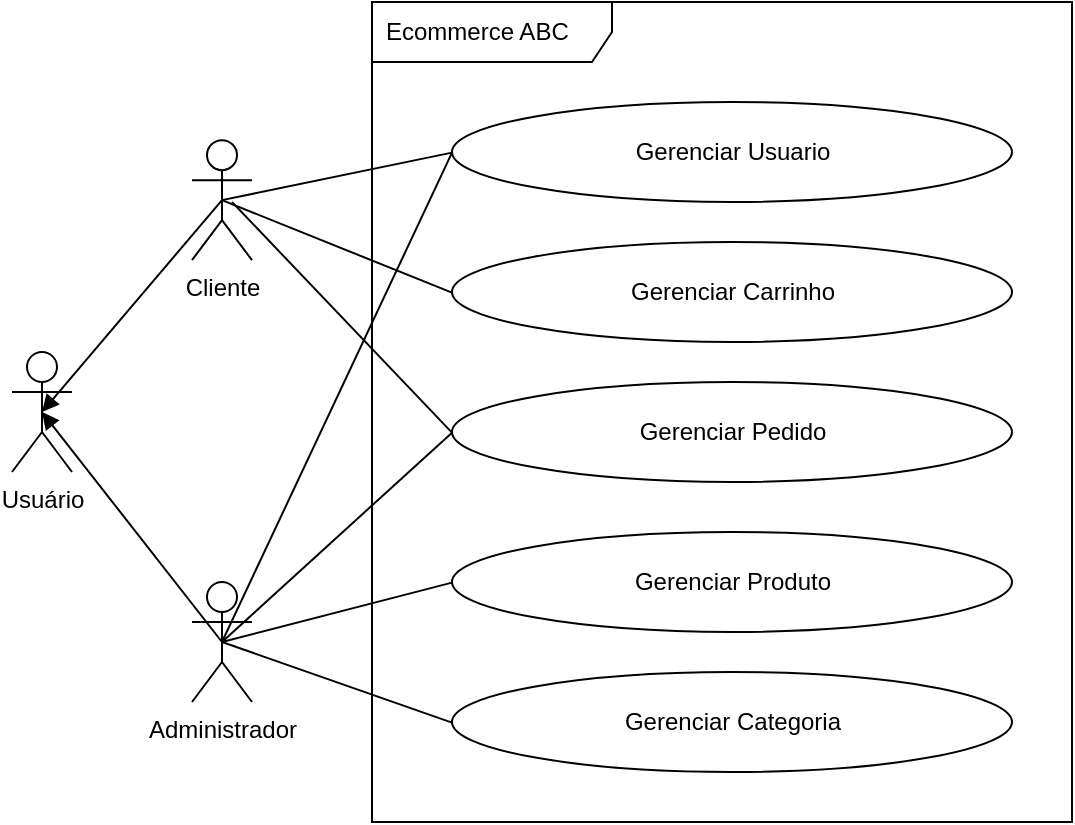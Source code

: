 <mxfile>
    <diagram id="9aFSi8XyiYPv80Z2Mk90" name="Visão Geral - Domínio">
        <mxGraphModel dx="629" dy="474" grid="1" gridSize="10" guides="1" tooltips="1" connect="1" arrows="1" fold="1" page="1" pageScale="1" pageWidth="850" pageHeight="1100" math="0" shadow="0">
            <root>
                <mxCell id="0"/>
                <mxCell id="1" parent="0"/>
                <mxCell id="R-j65hQYVnwH5NbF4BDl-1" value="Ecommerce ABC" style="shape=umlFrame;whiteSpace=wrap;html=1;width=120;height=30;boundedLbl=1;verticalAlign=middle;align=left;spacingLeft=5;" parent="1" vertex="1">
                    <mxGeometry x="190" y="40" width="350" height="410" as="geometry"/>
                </mxCell>
                <mxCell id="R-j65hQYVnwH5NbF4BDl-8" style="edgeStyle=none;html=1;exitX=0.5;exitY=0.5;exitDx=0;exitDy=0;exitPerimeter=0;entryX=0.5;entryY=0.5;entryDx=0;entryDy=0;entryPerimeter=0;endArrow=block;endFill=1;" parent="1" source="R-j65hQYVnwH5NbF4BDl-2" target="R-j65hQYVnwH5NbF4BDl-5" edge="1">
                    <mxGeometry relative="1" as="geometry"/>
                </mxCell>
                <mxCell id="R-j65hQYVnwH5NbF4BDl-2" value="Cliente" style="shape=umlActor;verticalLabelPosition=bottom;verticalAlign=top;html=1;" parent="1" vertex="1">
                    <mxGeometry x="100" y="109.07" width="30" height="60" as="geometry"/>
                </mxCell>
                <mxCell id="R-j65hQYVnwH5NbF4BDl-9" style="edgeStyle=none;html=1;exitX=0.5;exitY=0.5;exitDx=0;exitDy=0;exitPerimeter=0;entryX=0.5;entryY=0.5;entryDx=0;entryDy=0;entryPerimeter=0;endArrow=block;endFill=1;" parent="1" source="R-j65hQYVnwH5NbF4BDl-3" target="R-j65hQYVnwH5NbF4BDl-5" edge="1">
                    <mxGeometry relative="1" as="geometry"/>
                </mxCell>
                <mxCell id="R-j65hQYVnwH5NbF4BDl-3" value="Administrador" style="shape=umlActor;verticalLabelPosition=bottom;verticalAlign=top;html=1;" parent="1" vertex="1">
                    <mxGeometry x="100" y="330" width="30" height="60" as="geometry"/>
                </mxCell>
                <mxCell id="R-j65hQYVnwH5NbF4BDl-5" value="Usuário" style="shape=umlActor;verticalLabelPosition=bottom;verticalAlign=top;html=1;" parent="1" vertex="1">
                    <mxGeometry x="10" y="215" width="30" height="60" as="geometry"/>
                </mxCell>
                <mxCell id="R-j65hQYVnwH5NbF4BDl-10" value="" style="shape=ellipse;container=1;horizontal=1;horizontalStack=0;resizeParent=1;resizeParentMax=0;resizeLast=0;html=1;dashed=0;collapsible=0;" parent="1" vertex="1">
                    <mxGeometry x="230" y="90" width="280" height="50" as="geometry"/>
                </mxCell>
                <mxCell id="R-j65hQYVnwH5NbF4BDl-11" value="Gerenciar Usuario" style="html=1;strokeColor=none;fillColor=none;align=center;verticalAlign=middle;rotatable=0;" parent="R-j65hQYVnwH5NbF4BDl-10" vertex="1">
                    <mxGeometry y="19.071" width="280.0" height="12.5" as="geometry"/>
                </mxCell>
                <mxCell id="R-j65hQYVnwH5NbF4BDl-15" value="" style="shape=ellipse;container=1;horizontal=1;horizontalStack=0;resizeParent=1;resizeParentMax=0;resizeLast=0;html=1;dashed=0;collapsible=0;" parent="1" vertex="1">
                    <mxGeometry x="230" y="160" width="280" height="50" as="geometry"/>
                </mxCell>
                <mxCell id="R-j65hQYVnwH5NbF4BDl-16" value="Gerenciar Carrinho" style="html=1;strokeColor=none;fillColor=none;align=center;verticalAlign=middle;rotatable=0;" parent="R-j65hQYVnwH5NbF4BDl-15" vertex="1">
                    <mxGeometry y="19.071" width="280.0" height="12.5" as="geometry"/>
                </mxCell>
                <mxCell id="R-j65hQYVnwH5NbF4BDl-17" value="" style="shape=ellipse;container=1;horizontal=1;horizontalStack=0;resizeParent=1;resizeParentMax=0;resizeLast=0;html=1;dashed=0;collapsible=0;" parent="1" vertex="1">
                    <mxGeometry x="230" y="230" width="280" height="50" as="geometry"/>
                </mxCell>
                <mxCell id="R-j65hQYVnwH5NbF4BDl-18" value="Gerenciar Pedido" style="html=1;strokeColor=none;fillColor=none;align=center;verticalAlign=middle;rotatable=0;" parent="R-j65hQYVnwH5NbF4BDl-17" vertex="1">
                    <mxGeometry y="19.071" width="280.0" height="12.5" as="geometry"/>
                </mxCell>
                <mxCell id="R-j65hQYVnwH5NbF4BDl-20" value="" style="shape=ellipse;container=1;horizontal=1;horizontalStack=0;resizeParent=1;resizeParentMax=0;resizeLast=0;html=1;dashed=0;collapsible=0;" parent="1" vertex="1">
                    <mxGeometry x="230" y="305" width="280" height="50" as="geometry"/>
                </mxCell>
                <mxCell id="R-j65hQYVnwH5NbF4BDl-21" value="Gerenciar Produto" style="html=1;strokeColor=none;fillColor=none;align=center;verticalAlign=middle;rotatable=0;" parent="R-j65hQYVnwH5NbF4BDl-20" vertex="1">
                    <mxGeometry y="19.071" width="280.0" height="12.5" as="geometry"/>
                </mxCell>
                <mxCell id="R-j65hQYVnwH5NbF4BDl-22" value="" style="shape=ellipse;container=1;horizontal=1;horizontalStack=0;resizeParent=1;resizeParentMax=0;resizeLast=0;html=1;dashed=0;collapsible=0;" parent="1" vertex="1">
                    <mxGeometry x="230" y="375" width="280" height="50" as="geometry"/>
                </mxCell>
                <mxCell id="R-j65hQYVnwH5NbF4BDl-23" value="Gerenciar Categoria" style="html=1;strokeColor=none;fillColor=none;align=center;verticalAlign=middle;rotatable=0;" parent="R-j65hQYVnwH5NbF4BDl-22" vertex="1">
                    <mxGeometry y="19.071" width="280.0" height="12.5" as="geometry"/>
                </mxCell>
                <mxCell id="R-j65hQYVnwH5NbF4BDl-24" style="edgeStyle=none;html=1;exitX=0;exitY=0.5;exitDx=0;exitDy=0;entryX=0.5;entryY=0.5;entryDx=0;entryDy=0;entryPerimeter=0;endArrow=none;endFill=0;" parent="1" source="R-j65hQYVnwH5NbF4BDl-11" target="R-j65hQYVnwH5NbF4BDl-2" edge="1">
                    <mxGeometry relative="1" as="geometry"/>
                </mxCell>
                <mxCell id="R-j65hQYVnwH5NbF4BDl-25" style="edgeStyle=none;html=1;exitX=0;exitY=0.5;exitDx=0;exitDy=0;entryX=0.5;entryY=0.5;entryDx=0;entryDy=0;entryPerimeter=0;endArrow=none;endFill=0;" parent="1" source="R-j65hQYVnwH5NbF4BDl-11" target="R-j65hQYVnwH5NbF4BDl-3" edge="1">
                    <mxGeometry relative="1" as="geometry"/>
                </mxCell>
                <mxCell id="R-j65hQYVnwH5NbF4BDl-29" style="edgeStyle=none;html=1;exitX=0;exitY=0.5;exitDx=0;exitDy=0;entryX=0.5;entryY=0.5;entryDx=0;entryDy=0;entryPerimeter=0;endArrow=none;endFill=0;" parent="1" source="R-j65hQYVnwH5NbF4BDl-16" target="R-j65hQYVnwH5NbF4BDl-2" edge="1">
                    <mxGeometry relative="1" as="geometry"/>
                </mxCell>
                <mxCell id="R-j65hQYVnwH5NbF4BDl-30" style="edgeStyle=none;html=1;exitX=0;exitY=0.5;exitDx=0;exitDy=0;endArrow=none;endFill=0;" parent="1" source="R-j65hQYVnwH5NbF4BDl-18" edge="1">
                    <mxGeometry relative="1" as="geometry">
                        <mxPoint x="120" y="140" as="targetPoint"/>
                    </mxGeometry>
                </mxCell>
                <mxCell id="R-j65hQYVnwH5NbF4BDl-31" style="edgeStyle=none;html=1;exitX=0;exitY=0.5;exitDx=0;exitDy=0;entryX=0.5;entryY=0.5;entryDx=0;entryDy=0;entryPerimeter=0;endArrow=none;endFill=0;" parent="1" source="R-j65hQYVnwH5NbF4BDl-18" target="R-j65hQYVnwH5NbF4BDl-3" edge="1">
                    <mxGeometry relative="1" as="geometry"/>
                </mxCell>
                <mxCell id="R-j65hQYVnwH5NbF4BDl-32" style="edgeStyle=none;html=1;exitX=0;exitY=0.5;exitDx=0;exitDy=0;endArrow=none;endFill=0;entryX=0.5;entryY=0.5;entryDx=0;entryDy=0;entryPerimeter=0;" parent="1" source="R-j65hQYVnwH5NbF4BDl-21" target="R-j65hQYVnwH5NbF4BDl-3" edge="1">
                    <mxGeometry relative="1" as="geometry">
                        <mxPoint x="120" y="360" as="targetPoint"/>
                    </mxGeometry>
                </mxCell>
                <mxCell id="R-j65hQYVnwH5NbF4BDl-33" style="edgeStyle=none;html=1;exitX=0;exitY=0.5;exitDx=0;exitDy=0;entryX=0.5;entryY=0.5;entryDx=0;entryDy=0;entryPerimeter=0;endArrow=none;endFill=0;" parent="1" source="R-j65hQYVnwH5NbF4BDl-23" target="R-j65hQYVnwH5NbF4BDl-3" edge="1">
                    <mxGeometry relative="1" as="geometry"/>
                </mxCell>
            </root>
        </mxGraphModel>
    </diagram>
    <diagram id="716YB2Dg7-pcS5Y_QKZl" name="Subdomínio - Catálogo">
        <mxGraphModel dx="1898" dy="790" grid="1" gridSize="10" guides="1" tooltips="1" connect="1" arrows="1" fold="1" page="1" pageScale="1" pageWidth="850" pageHeight="1100" math="0" shadow="0">
            <root>
                <mxCell id="0"/>
                <mxCell id="1" parent="0"/>
                <mxCell id="tKfVfG1xGBaXC-HzcsxZ-1" value="Subdomínio - Catálogo" style="shape=umlFrame;whiteSpace=wrap;html=1;width=160;height=20;boundedLbl=1;verticalAlign=middle;align=left;spacingLeft=5;" parent="1" vertex="1">
                    <mxGeometry x="120" y="20" width="870" height="670" as="geometry"/>
                </mxCell>
                <mxCell id="yp5IJCPN09S-dbZFv62W-1" value="Administrador" style="shape=umlActor;verticalLabelPosition=bottom;verticalAlign=top;html=1;" parent="1" vertex="1">
                    <mxGeometry x="20" y="260" width="30" height="60" as="geometry"/>
                </mxCell>
                <mxCell id="eK-2ITGQcMqE1jckiWE5-1" value="" style="shape=ellipse;container=1;horizontal=1;horizontalStack=0;resizeParent=1;resizeParentMax=0;resizeLast=0;html=1;dashed=0;collapsible=0;" parent="1" vertex="1">
                    <mxGeometry x="157.5" y="390" width="162.5" height="50" as="geometry"/>
                </mxCell>
                <mxCell id="eK-2ITGQcMqE1jckiWE5-2" value="Gerenciar Produto" style="html=1;strokeColor=none;fillColor=none;align=center;verticalAlign=middle;rotatable=0;" parent="eK-2ITGQcMqE1jckiWE5-1" vertex="1">
                    <mxGeometry y="18.75" width="162.5" height="12.5" as="geometry"/>
                </mxCell>
                <mxCell id="Z4Kiy15n2q88AtZl7ycB-1" value="" style="shape=ellipse;container=1;horizontal=1;horizontalStack=0;resizeParent=1;resizeParentMax=0;resizeLast=0;html=1;dashed=0;collapsible=0;" parent="1" vertex="1">
                    <mxGeometry x="157.5" y="120" width="162.5" height="50" as="geometry"/>
                </mxCell>
                <mxCell id="Z4Kiy15n2q88AtZl7ycB-2" value="Gerenciar Categoria" style="html=1;strokeColor=none;fillColor=none;align=center;verticalAlign=middle;rotatable=0;" parent="Z4Kiy15n2q88AtZl7ycB-1" vertex="1">
                    <mxGeometry y="19.071" width="162.5" height="12.5" as="geometry"/>
                </mxCell>
                <mxCell id="PNXjpcxZw4XulrnSl6c8-1" value="" style="shape=ellipse;container=1;horizontal=1;horizontalStack=0;resizeParent=1;resizeParentMax=0;resizeLast=0;html=1;dashed=0;collapsible=0;" parent="1" vertex="1">
                    <mxGeometry x="360" y="50" width="120" height="50" as="geometry"/>
                </mxCell>
                <mxCell id="PNXjpcxZw4XulrnSl6c8-2" value="Criar Categoria" style="html=1;strokeColor=none;fillColor=none;align=center;verticalAlign=middle;rotatable=0;" parent="PNXjpcxZw4XulrnSl6c8-1" vertex="1">
                    <mxGeometry y="19.071" width="120" height="12.5" as="geometry"/>
                </mxCell>
                <mxCell id="PNXjpcxZw4XulrnSl6c8-3" value="&amp;lt;&amp;lt;extend&amp;gt;&amp;gt;" style="html=1;verticalAlign=bottom;labelBackgroundColor=none;endArrow=open;endFill=0;dashed=1;exitX=0;exitY=0.75;exitDx=0;exitDy=0;entryX=0.845;entryY=0.152;entryDx=0;entryDy=0;entryPerimeter=0;" parent="1" source="PNXjpcxZw4XulrnSl6c8-2" target="Z4Kiy15n2q88AtZl7ycB-1" edge="1">
                    <mxGeometry width="160" relative="1" as="geometry">
                        <mxPoint x="360" y="160" as="sourcePoint"/>
                        <mxPoint x="520" y="160" as="targetPoint"/>
                    </mxGeometry>
                </mxCell>
                <mxCell id="PNXjpcxZw4XulrnSl6c8-4" value="" style="shape=ellipse;container=1;horizontal=1;horizontalStack=0;resizeParent=1;resizeParentMax=0;resizeLast=0;html=1;dashed=0;collapsible=0;" parent="1" vertex="1">
                    <mxGeometry x="360" y="110" width="120" height="50" as="geometry"/>
                </mxCell>
                <mxCell id="PNXjpcxZw4XulrnSl6c8-5" value="Recuperar Categoria" style="html=1;strokeColor=none;fillColor=none;align=center;verticalAlign=middle;rotatable=0;" parent="PNXjpcxZw4XulrnSl6c8-4" vertex="1">
                    <mxGeometry y="19.071" width="120" height="12.5" as="geometry"/>
                </mxCell>
                <mxCell id="PNXjpcxZw4XulrnSl6c8-6" value="" style="shape=ellipse;container=1;horizontal=1;horizontalStack=0;resizeParent=1;resizeParentMax=0;resizeLast=0;html=1;dashed=0;collapsible=0;" parent="1" vertex="1">
                    <mxGeometry x="360" y="170" width="120" height="50" as="geometry"/>
                </mxCell>
                <mxCell id="PNXjpcxZw4XulrnSl6c8-7" value="Atualizar Categoria" style="html=1;strokeColor=none;fillColor=none;align=center;verticalAlign=middle;rotatable=0;" parent="PNXjpcxZw4XulrnSl6c8-6" vertex="1">
                    <mxGeometry y="19.071" width="120" height="12.5" as="geometry"/>
                </mxCell>
                <mxCell id="PNXjpcxZw4XulrnSl6c8-8" value="" style="shape=ellipse;container=1;horizontal=1;horizontalStack=0;resizeParent=1;resizeParentMax=0;resizeLast=0;html=1;dashed=0;collapsible=0;" parent="1" vertex="1">
                    <mxGeometry x="360" y="230" width="120" height="50" as="geometry"/>
                </mxCell>
                <mxCell id="PNXjpcxZw4XulrnSl6c8-9" value="Deletar Categoria" style="html=1;strokeColor=none;fillColor=none;align=center;verticalAlign=middle;rotatable=0;" parent="PNXjpcxZw4XulrnSl6c8-8" vertex="1">
                    <mxGeometry y="19.071" width="120" height="12.5" as="geometry"/>
                </mxCell>
                <mxCell id="PNXjpcxZw4XulrnSl6c8-12" value="&amp;lt;&amp;lt;extend&amp;gt;&amp;gt;" style="html=1;verticalAlign=bottom;labelBackgroundColor=none;endArrow=open;endFill=0;dashed=1;exitX=0;exitY=0.5;exitDx=0;exitDy=0;entryX=1;entryY=0.5;entryDx=0;entryDy=0;" parent="1" source="PNXjpcxZw4XulrnSl6c8-5" target="Z4Kiy15n2q88AtZl7ycB-2" edge="1">
                    <mxGeometry width="160" relative="1" as="geometry">
                        <mxPoint x="370" y="88.446" as="sourcePoint"/>
                        <mxPoint x="304.812" y="137.6" as="targetPoint"/>
                    </mxGeometry>
                </mxCell>
                <mxCell id="PNXjpcxZw4XulrnSl6c8-13" value="&amp;lt;&amp;lt;extend&amp;gt;&amp;gt;" style="html=1;verticalAlign=bottom;labelBackgroundColor=none;endArrow=open;endFill=0;dashed=1;exitX=0;exitY=0.5;exitDx=0;exitDy=0;entryX=0.952;entryY=0.749;entryDx=0;entryDy=0;entryPerimeter=0;" parent="1" source="PNXjpcxZw4XulrnSl6c8-7" target="Z4Kiy15n2q88AtZl7ycB-1" edge="1">
                    <mxGeometry width="160" relative="1" as="geometry">
                        <mxPoint x="370" y="145.321" as="sourcePoint"/>
                        <mxPoint x="330" y="155.321" as="targetPoint"/>
                    </mxGeometry>
                </mxCell>
                <mxCell id="PNXjpcxZw4XulrnSl6c8-14" value="&amp;lt;&amp;lt;extend&amp;gt;&amp;gt;" style="html=1;verticalAlign=bottom;labelBackgroundColor=none;endArrow=open;endFill=0;dashed=1;exitX=0;exitY=0.5;exitDx=0;exitDy=0;entryX=0.815;entryY=1;entryDx=0;entryDy=0;entryPerimeter=0;" parent="1" source="PNXjpcxZw4XulrnSl6c8-9" target="Z4Kiy15n2q88AtZl7ycB-1" edge="1">
                    <mxGeometry width="160" relative="1" as="geometry">
                        <mxPoint x="370" y="205.321" as="sourcePoint"/>
                        <mxPoint x="322.2" y="167.45" as="targetPoint"/>
                    </mxGeometry>
                </mxCell>
                <mxCell id="PNXjpcxZw4XulrnSl6c8-15" style="edgeStyle=none;html=1;exitX=0;exitY=0.5;exitDx=0;exitDy=0;entryX=0.5;entryY=0.5;entryDx=0;entryDy=0;entryPerimeter=0;endArrow=none;endFill=0;" parent="1" source="Z4Kiy15n2q88AtZl7ycB-2" target="yp5IJCPN09S-dbZFv62W-1" edge="1">
                    <mxGeometry relative="1" as="geometry"/>
                </mxCell>
                <mxCell id="smeNvM0VL0kur7-tEHMo-1" value="" style="shape=ellipse;container=1;horizontal=1;horizontalStack=0;resizeParent=1;resizeParentMax=0;resizeLast=0;html=1;dashed=0;collapsible=0;" parent="1" vertex="1">
                    <mxGeometry x="540" y="60" width="190" height="50" as="geometry"/>
                </mxCell>
                <mxCell id="smeNvM0VL0kur7-tEHMo-2" value="Recuperar Categoria por ID" style="html=1;strokeColor=none;fillColor=none;align=center;verticalAlign=middle;rotatable=0;" parent="smeNvM0VL0kur7-tEHMo-1" vertex="1">
                    <mxGeometry y="19.071" width="190" height="12.5" as="geometry"/>
                </mxCell>
                <mxCell id="smeNvM0VL0kur7-tEHMo-3" value="" style="shape=ellipse;container=1;horizontal=1;horizontalStack=0;resizeParent=1;resizeParentMax=0;resizeLast=0;html=1;dashed=0;collapsible=0;" parent="1" vertex="1">
                    <mxGeometry x="540" y="120" width="190" height="50" as="geometry"/>
                </mxCell>
                <mxCell id="smeNvM0VL0kur7-tEHMo-4" value="Recuperar Categoria por Filtro" style="html=1;strokeColor=none;fillColor=none;align=center;verticalAlign=middle;rotatable=0;" parent="smeNvM0VL0kur7-tEHMo-3" vertex="1">
                    <mxGeometry y="19.071" width="190" height="12.5" as="geometry"/>
                </mxCell>
                <mxCell id="smeNvM0VL0kur7-tEHMo-5" style="edgeStyle=none;html=1;exitX=0;exitY=0.25;exitDx=0;exitDy=0;entryX=1;entryY=0.25;entryDx=0;entryDy=0;endArrow=block;endFill=1;" parent="1" source="smeNvM0VL0kur7-tEHMo-2" target="PNXjpcxZw4XulrnSl6c8-5" edge="1">
                    <mxGeometry relative="1" as="geometry"/>
                </mxCell>
                <mxCell id="smeNvM0VL0kur7-tEHMo-6" style="edgeStyle=none;html=1;exitX=0;exitY=0.5;exitDx=0;exitDy=0;entryX=1;entryY=0.25;entryDx=0;entryDy=0;endArrow=block;endFill=1;" parent="1" source="smeNvM0VL0kur7-tEHMo-4" target="PNXjpcxZw4XulrnSl6c8-5" edge="1">
                    <mxGeometry relative="1" as="geometry"/>
                </mxCell>
                <mxCell id="smeNvM0VL0kur7-tEHMo-7" value="" style="shape=ellipse;container=1;horizontal=1;horizontalStack=0;resizeParent=1;resizeParentMax=0;resizeLast=0;html=1;dashed=0;collapsible=0;" parent="1" vertex="1">
                    <mxGeometry x="360" y="330" width="120" height="50" as="geometry"/>
                </mxCell>
                <mxCell id="smeNvM0VL0kur7-tEHMo-8" value="Criar Produto" style="html=1;strokeColor=none;fillColor=none;align=center;verticalAlign=middle;rotatable=0;" parent="smeNvM0VL0kur7-tEHMo-7" vertex="1">
                    <mxGeometry y="19.071" width="120" height="12.5" as="geometry"/>
                </mxCell>
                <mxCell id="smeNvM0VL0kur7-tEHMo-9" value="" style="shape=ellipse;container=1;horizontal=1;horizontalStack=0;resizeParent=1;resizeParentMax=0;resizeLast=0;html=1;dashed=0;collapsible=0;" parent="1" vertex="1">
                    <mxGeometry x="360" y="390" width="120" height="50" as="geometry"/>
                </mxCell>
                <mxCell id="smeNvM0VL0kur7-tEHMo-10" value="Recuperar Produto" style="html=1;strokeColor=none;fillColor=none;align=center;verticalAlign=middle;rotatable=0;" parent="smeNvM0VL0kur7-tEHMo-9" vertex="1">
                    <mxGeometry y="19.071" width="120" height="12.5" as="geometry"/>
                </mxCell>
                <mxCell id="smeNvM0VL0kur7-tEHMo-11" value="" style="shape=ellipse;container=1;horizontal=1;horizontalStack=0;resizeParent=1;resizeParentMax=0;resizeLast=0;html=1;dashed=0;collapsible=0;" parent="1" vertex="1">
                    <mxGeometry x="360" y="450" width="120" height="50" as="geometry"/>
                </mxCell>
                <mxCell id="smeNvM0VL0kur7-tEHMo-12" value="Atualizar Produto" style="html=1;strokeColor=none;fillColor=none;align=center;verticalAlign=middle;rotatable=0;" parent="smeNvM0VL0kur7-tEHMo-11" vertex="1">
                    <mxGeometry y="19.071" width="120" height="12.5" as="geometry"/>
                </mxCell>
                <mxCell id="smeNvM0VL0kur7-tEHMo-13" value="" style="shape=ellipse;container=1;horizontal=1;horizontalStack=0;resizeParent=1;resizeParentMax=0;resizeLast=0;html=1;dashed=0;collapsible=0;" parent="1" vertex="1">
                    <mxGeometry x="360" y="510" width="120" height="50" as="geometry"/>
                </mxCell>
                <mxCell id="smeNvM0VL0kur7-tEHMo-14" value="Deletar Produto" style="html=1;strokeColor=none;fillColor=none;align=center;verticalAlign=middle;rotatable=0;" parent="smeNvM0VL0kur7-tEHMo-13" vertex="1">
                    <mxGeometry y="19.071" width="120" height="12.5" as="geometry"/>
                </mxCell>
                <mxCell id="smeNvM0VL0kur7-tEHMo-17" value="&amp;lt;&amp;lt;extend&amp;gt;&amp;gt;" style="html=1;verticalAlign=bottom;labelBackgroundColor=none;endArrow=open;endFill=0;dashed=1;exitX=0;exitY=0.25;exitDx=0;exitDy=0;entryX=0.92;entryY=0.183;entryDx=0;entryDy=0;entryPerimeter=0;" parent="1" source="smeNvM0VL0kur7-tEHMo-8" target="eK-2ITGQcMqE1jckiWE5-1" edge="1">
                    <mxGeometry width="160" relative="1" as="geometry">
                        <mxPoint x="190" y="320" as="sourcePoint"/>
                        <mxPoint x="350" y="320" as="targetPoint"/>
                    </mxGeometry>
                </mxCell>
                <mxCell id="smeNvM0VL0kur7-tEHMo-18" value="&amp;lt;&amp;lt;extend&amp;gt;&amp;gt;" style="html=1;verticalAlign=bottom;labelBackgroundColor=none;endArrow=open;endFill=0;dashed=1;exitX=0;exitY=0.25;exitDx=0;exitDy=0;entryX=0.92;entryY=0.183;entryDx=0;entryDy=0;entryPerimeter=0;" parent="1" source="smeNvM0VL0kur7-tEHMo-10" edge="1">
                    <mxGeometry width="160" relative="1" as="geometry">
                        <mxPoint x="370" y="362.196" as="sourcePoint"/>
                        <mxPoint x="317" y="409.15" as="targetPoint"/>
                    </mxGeometry>
                </mxCell>
                <mxCell id="smeNvM0VL0kur7-tEHMo-19" value="&amp;lt;&amp;lt;extend&amp;gt;&amp;gt;" style="html=1;verticalAlign=bottom;labelBackgroundColor=none;endArrow=open;endFill=0;dashed=1;exitX=0;exitY=0.5;exitDx=0;exitDy=0;entryX=1;entryY=1;entryDx=0;entryDy=0;" parent="1" source="smeNvM0VL0kur7-tEHMo-12" target="eK-2ITGQcMqE1jckiWE5-2" edge="1">
                    <mxGeometry width="160" relative="1" as="geometry">
                        <mxPoint x="370" y="422.196" as="sourcePoint"/>
                        <mxPoint x="327" y="419.15" as="targetPoint"/>
                    </mxGeometry>
                </mxCell>
                <mxCell id="smeNvM0VL0kur7-tEHMo-21" value="&amp;lt;&amp;lt;extend&amp;gt;&amp;gt;" style="html=1;verticalAlign=bottom;labelBackgroundColor=none;endArrow=open;endFill=0;dashed=1;exitX=0;exitY=0.5;exitDx=0;exitDy=0;entryX=0.95;entryY=0.71;entryDx=0;entryDy=0;entryPerimeter=0;" parent="1" source="smeNvM0VL0kur7-tEHMo-14" target="eK-2ITGQcMqE1jckiWE5-1" edge="1">
                    <mxGeometry width="160" relative="1" as="geometry">
                        <mxPoint x="370" y="485.321" as="sourcePoint"/>
                        <mxPoint x="330.0" y="431.25" as="targetPoint"/>
                    </mxGeometry>
                </mxCell>
                <mxCell id="smeNvM0VL0kur7-tEHMo-22" style="edgeStyle=none;html=1;exitX=0;exitY=0.5;exitDx=0;exitDy=0;entryX=0.5;entryY=0.5;entryDx=0;entryDy=0;entryPerimeter=0;endArrow=none;endFill=0;" parent="1" source="eK-2ITGQcMqE1jckiWE5-2" target="yp5IJCPN09S-dbZFv62W-1" edge="1">
                    <mxGeometry relative="1" as="geometry"/>
                </mxCell>
                <mxCell id="smeNvM0VL0kur7-tEHMo-23" value="" style="shape=ellipse;container=1;horizontal=1;horizontalStack=0;resizeParent=1;resizeParentMax=0;resizeLast=0;html=1;dashed=0;collapsible=0;" parent="1" vertex="1">
                    <mxGeometry x="550" y="358.75" width="190" height="50" as="geometry"/>
                </mxCell>
                <mxCell id="smeNvM0VL0kur7-tEHMo-24" value="Recuperar Produto por ID" style="html=1;strokeColor=none;fillColor=none;align=center;verticalAlign=middle;rotatable=0;" parent="smeNvM0VL0kur7-tEHMo-23" vertex="1">
                    <mxGeometry y="19.071" width="190" height="12.5" as="geometry"/>
                </mxCell>
                <mxCell id="smeNvM0VL0kur7-tEHMo-25" value="" style="shape=ellipse;container=1;horizontal=1;horizontalStack=0;resizeParent=1;resizeParentMax=0;resizeLast=0;html=1;dashed=0;collapsible=0;" parent="1" vertex="1">
                    <mxGeometry x="550" y="419.07" width="190" height="50" as="geometry"/>
                </mxCell>
                <mxCell id="smeNvM0VL0kur7-tEHMo-26" value="Recuperar Produto por Filtro" style="html=1;strokeColor=none;fillColor=none;align=center;verticalAlign=middle;rotatable=0;" parent="smeNvM0VL0kur7-tEHMo-25" vertex="1">
                    <mxGeometry y="19.071" width="190" height="12.5" as="geometry"/>
                </mxCell>
                <mxCell id="smeNvM0VL0kur7-tEHMo-27" style="edgeStyle=none;html=1;exitX=0;exitY=0.5;exitDx=0;exitDy=0;entryX=1;entryY=0;entryDx=0;entryDy=0;endArrow=block;endFill=1;" parent="1" source="smeNvM0VL0kur7-tEHMo-24" target="smeNvM0VL0kur7-tEHMo-10" edge="1">
                    <mxGeometry relative="1" as="geometry"/>
                </mxCell>
                <mxCell id="smeNvM0VL0kur7-tEHMo-28" style="edgeStyle=none;html=1;exitX=0;exitY=0.25;exitDx=0;exitDy=0;entryX=1;entryY=0.75;entryDx=0;entryDy=0;endArrow=block;endFill=1;" parent="1" source="smeNvM0VL0kur7-tEHMo-26" target="smeNvM0VL0kur7-tEHMo-10" edge="1">
                    <mxGeometry relative="1" as="geometry"/>
                </mxCell>
                <mxCell id="smeNvM0VL0kur7-tEHMo-29" value="" style="shape=ellipse;container=1;horizontal=1;horizontalStack=0;resizeParent=1;resizeParentMax=0;resizeLast=0;html=1;dashed=0;collapsible=0;" parent="1" vertex="1">
                    <mxGeometry x="780" y="419.07" width="200" height="50" as="geometry"/>
                </mxCell>
                <mxCell id="smeNvM0VL0kur7-tEHMo-30" value="Recuperar Produto por Categoria" style="html=1;strokeColor=none;fillColor=none;align=center;verticalAlign=middle;rotatable=0;" parent="smeNvM0VL0kur7-tEHMo-29" vertex="1">
                    <mxGeometry y="19.071" width="200" height="12.5" as="geometry"/>
                </mxCell>
                <mxCell id="smeNvM0VL0kur7-tEHMo-31" style="edgeStyle=none;html=1;exitX=0;exitY=0.5;exitDx=0;exitDy=0;entryX=1;entryY=0.5;entryDx=0;entryDy=0;endArrow=block;endFill=1;" parent="1" source="smeNvM0VL0kur7-tEHMo-30" target="smeNvM0VL0kur7-tEHMo-26" edge="1">
                    <mxGeometry relative="1" as="geometry"/>
                </mxCell>
                <mxCell id="smeNvM0VL0kur7-tEHMo-32" value="" style="shape=ellipse;container=1;horizontal=1;horizontalStack=0;resizeParent=1;resizeParentMax=0;resizeLast=0;html=1;dashed=0;collapsible=0;" parent="1" vertex="1">
                    <mxGeometry x="350" y="580" width="120" height="50" as="geometry"/>
                </mxCell>
                <mxCell id="smeNvM0VL0kur7-tEHMo-33" value="Adicionar Categoria" style="html=1;strokeColor=none;fillColor=none;align=center;verticalAlign=middle;rotatable=0;" parent="smeNvM0VL0kur7-tEHMo-32" vertex="1">
                    <mxGeometry y="19.071" width="120" height="12.5" as="geometry"/>
                </mxCell>
                <mxCell id="smeNvM0VL0kur7-tEHMo-34" value="&amp;lt;&amp;lt;extend&amp;gt;&amp;gt;" style="html=1;verticalAlign=bottom;labelBackgroundColor=none;endArrow=open;endFill=0;dashed=1;exitX=0;exitY=0.5;exitDx=0;exitDy=0;entryX=0.873;entryY=0.877;entryDx=0;entryDy=0;entryPerimeter=0;" parent="1" source="smeNvM0VL0kur7-tEHMo-33" target="eK-2ITGQcMqE1jckiWE5-1" edge="1">
                    <mxGeometry width="160" relative="1" as="geometry">
                        <mxPoint x="370" y="545.321" as="sourcePoint"/>
                        <mxPoint x="311.638" y="439.7" as="targetPoint"/>
                    </mxGeometry>
                </mxCell>
                <mxCell id="mu7J-N13cwfUFqPp4LUU-1" value="" style="shape=ellipse;container=1;horizontal=1;horizontalStack=0;resizeParent=1;resizeParentMax=0;resizeLast=0;html=1;dashed=0;collapsible=0;" parent="1" vertex="1">
                    <mxGeometry x="250" y="620" width="120" height="50" as="geometry"/>
                </mxCell>
                <mxCell id="mu7J-N13cwfUFqPp4LUU-2" value="Remover Categoria" style="html=1;strokeColor=none;fillColor=none;align=center;verticalAlign=middle;rotatable=0;" parent="mu7J-N13cwfUFqPp4LUU-1" vertex="1">
                    <mxGeometry y="19.071" width="120" height="12.5" as="geometry"/>
                </mxCell>
                <mxCell id="mu7J-N13cwfUFqPp4LUU-3" value="&amp;lt;&amp;lt;extend&amp;gt;&amp;gt;" style="html=1;verticalAlign=bottom;labelBackgroundColor=none;endArrow=open;endFill=0;dashed=1;exitX=0.5;exitY=0;exitDx=0;exitDy=0;entryX=0.723;entryY=0.97;entryDx=0;entryDy=0;entryPerimeter=0;" parent="1" source="mu7J-N13cwfUFqPp4LUU-1" target="eK-2ITGQcMqE1jckiWE5-1" edge="1">
                    <mxGeometry width="160" relative="1" as="geometry">
                        <mxPoint x="240.64" y="611.471" as="sourcePoint"/>
                        <mxPoint x="190.003" y="440" as="targetPoint"/>
                    </mxGeometry>
                </mxCell>
                <mxCell id="mu7J-N13cwfUFqPp4LUU-4" value="" style="shape=ellipse;container=1;horizontal=1;horizontalStack=0;resizeParent=1;resizeParentMax=0;resizeLast=0;html=1;dashed=0;collapsible=0;" parent="1" vertex="1">
                    <mxGeometry x="130" y="590" width="120" height="50" as="geometry"/>
                </mxCell>
                <mxCell id="mu7J-N13cwfUFqPp4LUU-5" value="Alterar Status" style="html=1;strokeColor=none;fillColor=none;align=center;verticalAlign=middle;rotatable=0;" parent="mu7J-N13cwfUFqPp4LUU-4" vertex="1">
                    <mxGeometry y="19.071" width="120" height="12.5" as="geometry"/>
                </mxCell>
                <mxCell id="mu7J-N13cwfUFqPp4LUU-6" value="&amp;lt;&amp;lt;extend&amp;gt;&amp;gt;" style="html=1;verticalAlign=bottom;labelBackgroundColor=none;endArrow=open;endFill=0;dashed=1;entryX=0.632;entryY=1.019;entryDx=0;entryDy=0;entryPerimeter=0;" parent="1" source="mu7J-N13cwfUFqPp4LUU-4" target="eK-2ITGQcMqE1jckiWE5-1" edge="1">
                    <mxGeometry width="160" relative="1" as="geometry">
                        <mxPoint x="235.01" y="640.5" as="sourcePoint"/>
                        <mxPoint x="199.998" y="459" as="targetPoint"/>
                    </mxGeometry>
                </mxCell>
            </root>
        </mxGraphModel>
    </diagram>
    <diagram name="Subdomínio - Usúario" id="R-YnhNcsd57oN0C5i-UK">
        <mxGraphModel dx="323" dy="243" grid="1" gridSize="10" guides="1" tooltips="1" connect="1" arrows="1" fold="1" page="1" pageScale="1" pageWidth="850" pageHeight="1100" math="0" shadow="0">
            <root>
                <mxCell id="0qR78ZjekEVK0vlMxXrN-0"/>
                <mxCell id="0qR78ZjekEVK0vlMxXrN-1" parent="0qR78ZjekEVK0vlMxXrN-0"/>
                <mxCell id="0qR78ZjekEVK0vlMxXrN-2" value="Subdomínio - Usuário" style="shape=umlFrame;whiteSpace=wrap;html=1;width=160;height=20;boundedLbl=1;verticalAlign=middle;align=left;spacingLeft=5;" vertex="1" parent="0qR78ZjekEVK0vlMxXrN-1">
                    <mxGeometry x="120" y="20" width="620" height="210" as="geometry"/>
                </mxCell>
                <mxCell id="0qR78ZjekEVK0vlMxXrN-3" value="Usuário" style="shape=umlActor;verticalLabelPosition=bottom;verticalAlign=top;html=1;" vertex="1" parent="0qR78ZjekEVK0vlMxXrN-1">
                    <mxGeometry x="60" y="115" width="30" height="60" as="geometry"/>
                </mxCell>
                <mxCell id="0qR78ZjekEVK0vlMxXrN-6" value="" style="shape=ellipse;container=1;horizontal=1;horizontalStack=0;resizeParent=1;resizeParentMax=0;resizeLast=0;html=1;dashed=0;collapsible=0;" vertex="1" parent="0qR78ZjekEVK0vlMxXrN-1">
                    <mxGeometry x="157.5" y="120" width="162.5" height="50" as="geometry"/>
                </mxCell>
                <mxCell id="0qR78ZjekEVK0vlMxXrN-7" value="Gerenciar Usuário" style="html=1;strokeColor=none;fillColor=none;align=center;verticalAlign=middle;rotatable=0;" vertex="1" parent="0qR78ZjekEVK0vlMxXrN-6">
                    <mxGeometry y="19.071" width="162.5" height="12.5" as="geometry"/>
                </mxCell>
                <mxCell id="0qR78ZjekEVK0vlMxXrN-8" value="" style="shape=ellipse;container=1;horizontal=1;horizontalStack=0;resizeParent=1;resizeParentMax=0;resizeLast=0;html=1;dashed=0;collapsible=0;" vertex="1" parent="0qR78ZjekEVK0vlMxXrN-1">
                    <mxGeometry x="360" y="50" width="120" height="50" as="geometry"/>
                </mxCell>
                <mxCell id="0qR78ZjekEVK0vlMxXrN-9" value="Registrar Usuário" style="html=1;strokeColor=none;fillColor=none;align=center;verticalAlign=middle;rotatable=0;" vertex="1" parent="0qR78ZjekEVK0vlMxXrN-8">
                    <mxGeometry y="19.071" width="120" height="12.5" as="geometry"/>
                </mxCell>
                <mxCell id="0qR78ZjekEVK0vlMxXrN-10" value="&amp;lt;&amp;lt;extend&amp;gt;&amp;gt;" style="html=1;verticalAlign=bottom;labelBackgroundColor=none;endArrow=open;endFill=0;dashed=1;exitX=0;exitY=0.75;exitDx=0;exitDy=0;entryX=0.845;entryY=0.152;entryDx=0;entryDy=0;entryPerimeter=0;" edge="1" parent="0qR78ZjekEVK0vlMxXrN-1" source="0qR78ZjekEVK0vlMxXrN-9" target="0qR78ZjekEVK0vlMxXrN-6">
                    <mxGeometry width="160" relative="1" as="geometry">
                        <mxPoint x="360" y="160" as="sourcePoint"/>
                        <mxPoint x="520" y="160" as="targetPoint"/>
                    </mxGeometry>
                </mxCell>
                <mxCell id="0qR78ZjekEVK0vlMxXrN-11" value="" style="shape=ellipse;container=1;horizontal=1;horizontalStack=0;resizeParent=1;resizeParentMax=0;resizeLast=0;html=1;dashed=0;collapsible=0;" vertex="1" parent="0qR78ZjekEVK0vlMxXrN-1">
                    <mxGeometry x="360" y="110" width="120" height="50" as="geometry"/>
                </mxCell>
                <mxCell id="0qR78ZjekEVK0vlMxXrN-12" value="Recuperar Usuário" style="html=1;strokeColor=none;fillColor=none;align=center;verticalAlign=middle;rotatable=0;" vertex="1" parent="0qR78ZjekEVK0vlMxXrN-11">
                    <mxGeometry y="19.071" width="120" height="12.5" as="geometry"/>
                </mxCell>
                <mxCell id="0qR78ZjekEVK0vlMxXrN-13" value="" style="shape=ellipse;container=1;horizontal=1;horizontalStack=0;resizeParent=1;resizeParentMax=0;resizeLast=0;html=1;dashed=0;collapsible=0;" vertex="1" parent="0qR78ZjekEVK0vlMxXrN-1">
                    <mxGeometry x="360" y="170" width="120" height="50" as="geometry"/>
                </mxCell>
                <mxCell id="0qR78ZjekEVK0vlMxXrN-14" value="Autenticar usuário" style="html=1;strokeColor=none;fillColor=none;align=center;verticalAlign=middle;rotatable=0;" vertex="1" parent="0qR78ZjekEVK0vlMxXrN-13">
                    <mxGeometry y="19.071" width="120" height="12.5" as="geometry"/>
                </mxCell>
                <mxCell id="0qR78ZjekEVK0vlMxXrN-17" value="&amp;lt;&amp;lt;extend&amp;gt;&amp;gt;" style="html=1;verticalAlign=bottom;labelBackgroundColor=none;endArrow=open;endFill=0;dashed=1;exitX=0;exitY=0.5;exitDx=0;exitDy=0;entryX=1;entryY=0.5;entryDx=0;entryDy=0;" edge="1" parent="0qR78ZjekEVK0vlMxXrN-1" source="0qR78ZjekEVK0vlMxXrN-12" target="0qR78ZjekEVK0vlMxXrN-7">
                    <mxGeometry width="160" relative="1" as="geometry">
                        <mxPoint x="370" y="88.446" as="sourcePoint"/>
                        <mxPoint x="304.812" y="137.6" as="targetPoint"/>
                    </mxGeometry>
                </mxCell>
                <mxCell id="0qR78ZjekEVK0vlMxXrN-18" value="&amp;lt;&amp;lt;extend&amp;gt;&amp;gt;" style="html=1;verticalAlign=bottom;labelBackgroundColor=none;endArrow=open;endFill=0;dashed=1;exitX=0;exitY=0.5;exitDx=0;exitDy=0;entryX=0.952;entryY=0.749;entryDx=0;entryDy=0;entryPerimeter=0;" edge="1" parent="0qR78ZjekEVK0vlMxXrN-1" source="0qR78ZjekEVK0vlMxXrN-14" target="0qR78ZjekEVK0vlMxXrN-6">
                    <mxGeometry width="160" relative="1" as="geometry">
                        <mxPoint x="370" y="145.321" as="sourcePoint"/>
                        <mxPoint x="330" y="155.321" as="targetPoint"/>
                    </mxGeometry>
                </mxCell>
                <mxCell id="0qR78ZjekEVK0vlMxXrN-20" style="edgeStyle=none;html=1;exitX=0;exitY=0.5;exitDx=0;exitDy=0;entryX=0.5;entryY=0.5;entryDx=0;entryDy=0;entryPerimeter=0;endArrow=none;endFill=0;" edge="1" parent="0qR78ZjekEVK0vlMxXrN-1" source="0qR78ZjekEVK0vlMxXrN-7" target="0qR78ZjekEVK0vlMxXrN-3">
                    <mxGeometry relative="1" as="geometry"/>
                </mxCell>
                <mxCell id="0qR78ZjekEVK0vlMxXrN-21" value="" style="shape=ellipse;container=1;horizontal=1;horizontalStack=0;resizeParent=1;resizeParentMax=0;resizeLast=0;html=1;dashed=0;collapsible=0;" vertex="1" parent="0qR78ZjekEVK0vlMxXrN-1">
                    <mxGeometry x="540" y="60" width="190" height="50" as="geometry"/>
                </mxCell>
                <mxCell id="0qR78ZjekEVK0vlMxXrN-22" value="Recuperar Usuário por Email" style="html=1;strokeColor=none;fillColor=none;align=center;verticalAlign=middle;rotatable=0;" vertex="1" parent="0qR78ZjekEVK0vlMxXrN-21">
                    <mxGeometry y="19.071" width="190" height="12.5" as="geometry"/>
                </mxCell>
                <mxCell id="0qR78ZjekEVK0vlMxXrN-25" style="edgeStyle=none;html=1;exitX=0;exitY=0.25;exitDx=0;exitDy=0;entryX=1;entryY=0.25;entryDx=0;entryDy=0;endArrow=block;endFill=1;" edge="1" parent="0qR78ZjekEVK0vlMxXrN-1" source="0qR78ZjekEVK0vlMxXrN-22" target="0qR78ZjekEVK0vlMxXrN-12">
                    <mxGeometry relative="1" as="geometry"/>
                </mxCell>
            </root>
        </mxGraphModel>
    </diagram>
</mxfile>